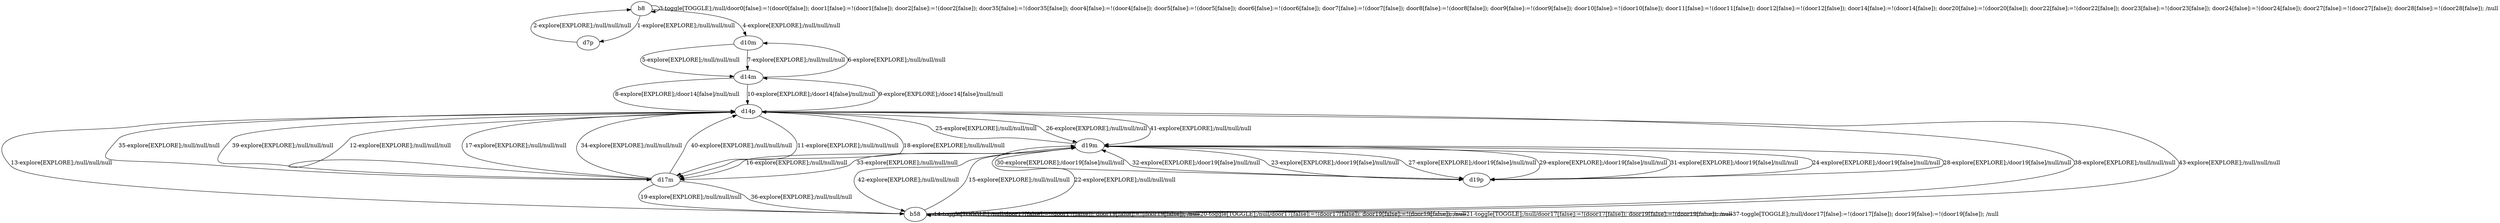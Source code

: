 # Total number of goals covered by this test: 1
# d19p --> d19m

digraph g {
"b8" -> "d7p" [label = "1-explore[EXPLORE];/null/null/null"];
"d7p" -> "b8" [label = "2-explore[EXPLORE];/null/null/null"];
"b8" -> "b8" [label = "3-toggle[TOGGLE];/null/door0[false]:=!(door0[false]); door1[false]:=!(door1[false]); door2[false]:=!(door2[false]); door35[false]:=!(door35[false]); door4[false]:=!(door4[false]); door5[false]:=!(door5[false]); door6[false]:=!(door6[false]); door7[false]:=!(door7[false]); door8[false]:=!(door8[false]); door9[false]:=!(door9[false]); door10[false]:=!(door10[false]); door11[false]:=!(door11[false]); door12[false]:=!(door12[false]); door14[false]:=!(door14[false]); door20[false]:=!(door20[false]); door22[false]:=!(door22[false]); door23[false]:=!(door23[false]); door24[false]:=!(door24[false]); door27[false]:=!(door27[false]); door28[false]:=!(door28[false]); /null"];
"b8" -> "d10m" [label = "4-explore[EXPLORE];/null/null/null"];
"d10m" -> "d14m" [label = "5-explore[EXPLORE];/null/null/null"];
"d14m" -> "d10m" [label = "6-explore[EXPLORE];/null/null/null"];
"d10m" -> "d14m" [label = "7-explore[EXPLORE];/null/null/null"];
"d14m" -> "d14p" [label = "8-explore[EXPLORE];/door14[false]/null/null"];
"d14p" -> "d14m" [label = "9-explore[EXPLORE];/door14[false]/null/null"];
"d14m" -> "d14p" [label = "10-explore[EXPLORE];/door14[false]/null/null"];
"d14p" -> "d17m" [label = "11-explore[EXPLORE];/null/null/null"];
"d17m" -> "d14p" [label = "12-explore[EXPLORE];/null/null/null"];
"d14p" -> "b58" [label = "13-explore[EXPLORE];/null/null/null"];
"b58" -> "b58" [label = "14-toggle[TOGGLE];/null/door17[false]:=!(door17[false]); door19[false]:=!(door19[false]); /null"];
"b58" -> "d19m" [label = "15-explore[EXPLORE];/null/null/null"];
"d19m" -> "d17m" [label = "16-explore[EXPLORE];/null/null/null"];
"d17m" -> "d14p" [label = "17-explore[EXPLORE];/null/null/null"];
"d14p" -> "d17m" [label = "18-explore[EXPLORE];/null/null/null"];
"d17m" -> "b58" [label = "19-explore[EXPLORE];/null/null/null"];
"b58" -> "b58" [label = "20-toggle[TOGGLE];/null/door17[false]:=!(door17[false]); door19[false]:=!(door19[false]); /null"];
"b58" -> "b58" [label = "21-toggle[TOGGLE];/null/door17[false]:=!(door17[false]); door19[false]:=!(door19[false]); /null"];
"b58" -> "d19m" [label = "22-explore[EXPLORE];/null/null/null"];
"d19m" -> "d19p" [label = "23-explore[EXPLORE];/door19[false]/null/null"];
"d19p" -> "d19m" [label = "24-explore[EXPLORE];/door19[false]/null/null"];
"d19m" -> "d14p" [label = "25-explore[EXPLORE];/null/null/null"];
"d14p" -> "d19m" [label = "26-explore[EXPLORE];/null/null/null"];
"d19m" -> "d19p" [label = "27-explore[EXPLORE];/door19[false]/null/null"];
"d19p" -> "d19m" [label = "28-explore[EXPLORE];/door19[false]/null/null"];
"d19m" -> "d19p" [label = "29-explore[EXPLORE];/door19[false]/null/null"];
"d19p" -> "d19m" [label = "30-explore[EXPLORE];/door19[false]/null/null"];
"d19m" -> "d19p" [label = "31-explore[EXPLORE];/door19[false]/null/null"];
"d19p" -> "d19m" [label = "32-explore[EXPLORE];/door19[false]/null/null"];
"d19m" -> "d17m" [label = "33-explore[EXPLORE];/null/null/null"];
"d17m" -> "d14p" [label = "34-explore[EXPLORE];/null/null/null"];
"d14p" -> "d17m" [label = "35-explore[EXPLORE];/null/null/null"];
"d17m" -> "b58" [label = "36-explore[EXPLORE];/null/null/null"];
"b58" -> "b58" [label = "37-toggle[TOGGLE];/null/door17[false]:=!(door17[false]); door19[false]:=!(door19[false]); /null"];
"b58" -> "d14p" [label = "38-explore[EXPLORE];/null/null/null"];
"d14p" -> "d17m" [label = "39-explore[EXPLORE];/null/null/null"];
"d17m" -> "d14p" [label = "40-explore[EXPLORE];/null/null/null"];
"d14p" -> "d19m" [label = "41-explore[EXPLORE];/null/null/null"];
"d19m" -> "b58" [label = "42-explore[EXPLORE];/null/null/null"];
"b58" -> "d14p" [label = "43-explore[EXPLORE];/null/null/null"];
}